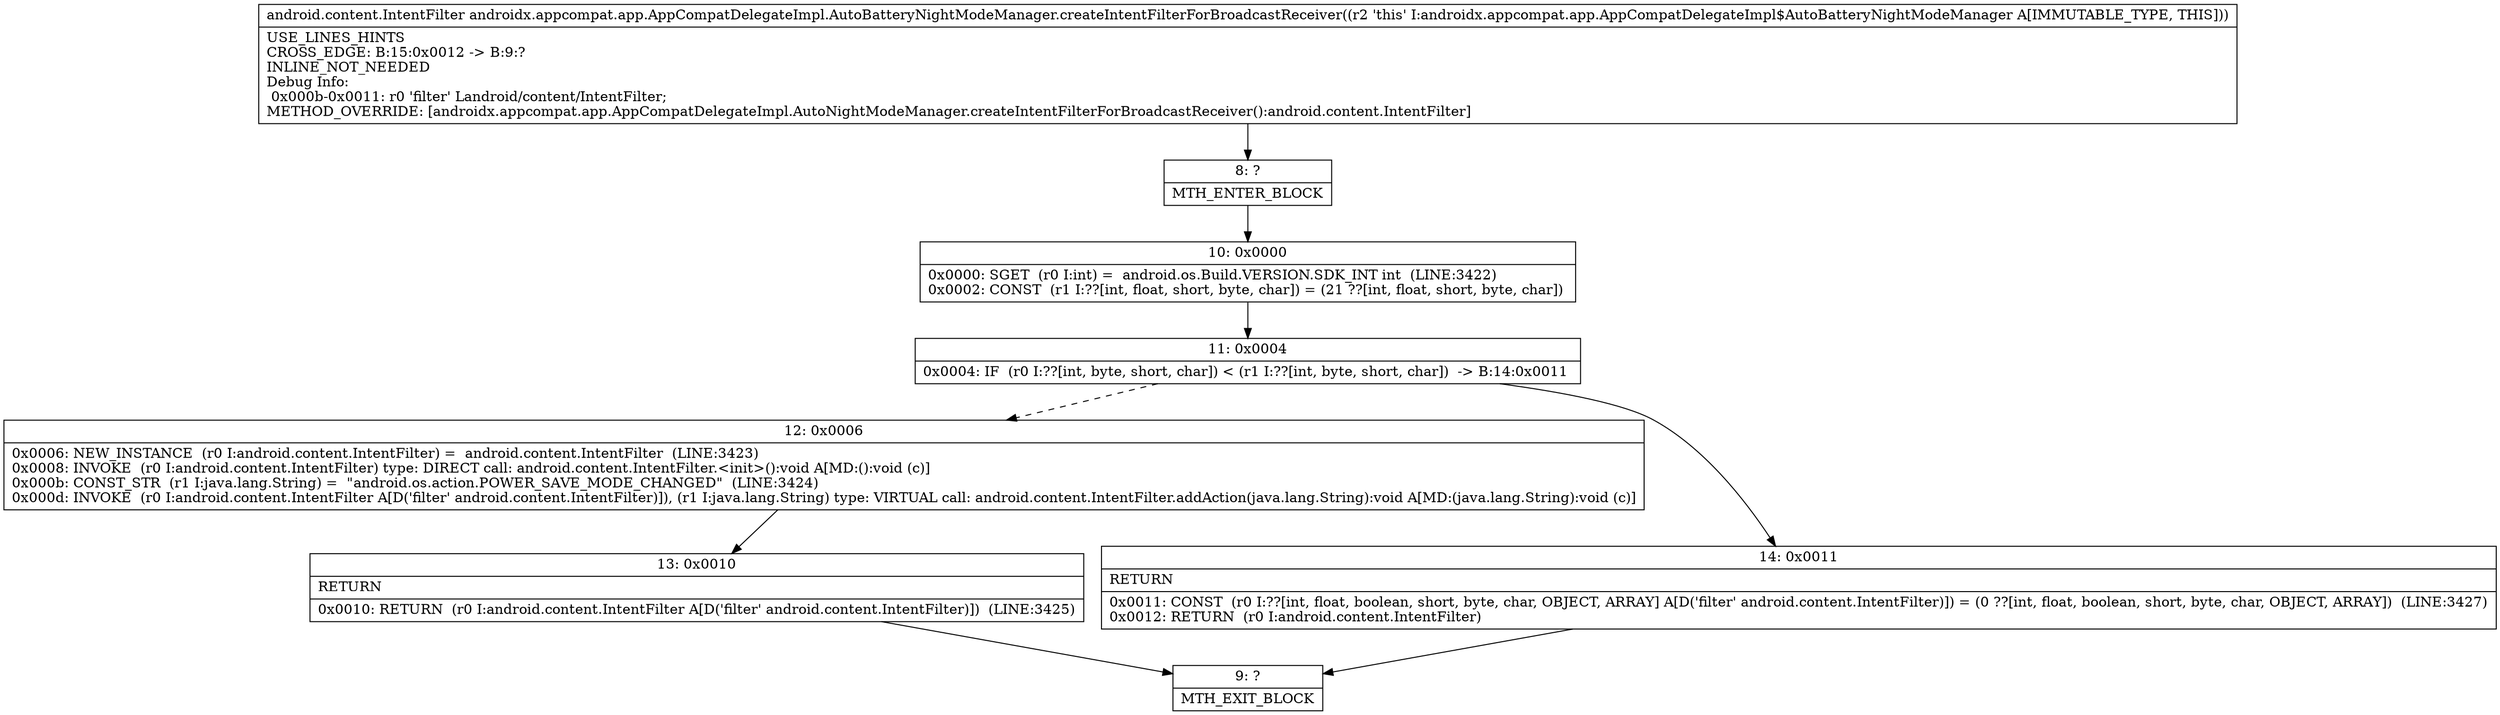 digraph "CFG forandroidx.appcompat.app.AppCompatDelegateImpl.AutoBatteryNightModeManager.createIntentFilterForBroadcastReceiver()Landroid\/content\/IntentFilter;" {
Node_8 [shape=record,label="{8\:\ ?|MTH_ENTER_BLOCK\l}"];
Node_10 [shape=record,label="{10\:\ 0x0000|0x0000: SGET  (r0 I:int) =  android.os.Build.VERSION.SDK_INT int  (LINE:3422)\l0x0002: CONST  (r1 I:??[int, float, short, byte, char]) = (21 ??[int, float, short, byte, char]) \l}"];
Node_11 [shape=record,label="{11\:\ 0x0004|0x0004: IF  (r0 I:??[int, byte, short, char]) \< (r1 I:??[int, byte, short, char])  \-\> B:14:0x0011 \l}"];
Node_12 [shape=record,label="{12\:\ 0x0006|0x0006: NEW_INSTANCE  (r0 I:android.content.IntentFilter) =  android.content.IntentFilter  (LINE:3423)\l0x0008: INVOKE  (r0 I:android.content.IntentFilter) type: DIRECT call: android.content.IntentFilter.\<init\>():void A[MD:():void (c)]\l0x000b: CONST_STR  (r1 I:java.lang.String) =  \"android.os.action.POWER_SAVE_MODE_CHANGED\"  (LINE:3424)\l0x000d: INVOKE  (r0 I:android.content.IntentFilter A[D('filter' android.content.IntentFilter)]), (r1 I:java.lang.String) type: VIRTUAL call: android.content.IntentFilter.addAction(java.lang.String):void A[MD:(java.lang.String):void (c)]\l}"];
Node_13 [shape=record,label="{13\:\ 0x0010|RETURN\l|0x0010: RETURN  (r0 I:android.content.IntentFilter A[D('filter' android.content.IntentFilter)])  (LINE:3425)\l}"];
Node_9 [shape=record,label="{9\:\ ?|MTH_EXIT_BLOCK\l}"];
Node_14 [shape=record,label="{14\:\ 0x0011|RETURN\l|0x0011: CONST  (r0 I:??[int, float, boolean, short, byte, char, OBJECT, ARRAY] A[D('filter' android.content.IntentFilter)]) = (0 ??[int, float, boolean, short, byte, char, OBJECT, ARRAY])  (LINE:3427)\l0x0012: RETURN  (r0 I:android.content.IntentFilter) \l}"];
MethodNode[shape=record,label="{android.content.IntentFilter androidx.appcompat.app.AppCompatDelegateImpl.AutoBatteryNightModeManager.createIntentFilterForBroadcastReceiver((r2 'this' I:androidx.appcompat.app.AppCompatDelegateImpl$AutoBatteryNightModeManager A[IMMUTABLE_TYPE, THIS]))  | USE_LINES_HINTS\lCROSS_EDGE: B:15:0x0012 \-\> B:9:?\lINLINE_NOT_NEEDED\lDebug Info:\l  0x000b\-0x0011: r0 'filter' Landroid\/content\/IntentFilter;\lMETHOD_OVERRIDE: [androidx.appcompat.app.AppCompatDelegateImpl.AutoNightModeManager.createIntentFilterForBroadcastReceiver():android.content.IntentFilter]\l}"];
MethodNode -> Node_8;Node_8 -> Node_10;
Node_10 -> Node_11;
Node_11 -> Node_12[style=dashed];
Node_11 -> Node_14;
Node_12 -> Node_13;
Node_13 -> Node_9;
Node_14 -> Node_9;
}


